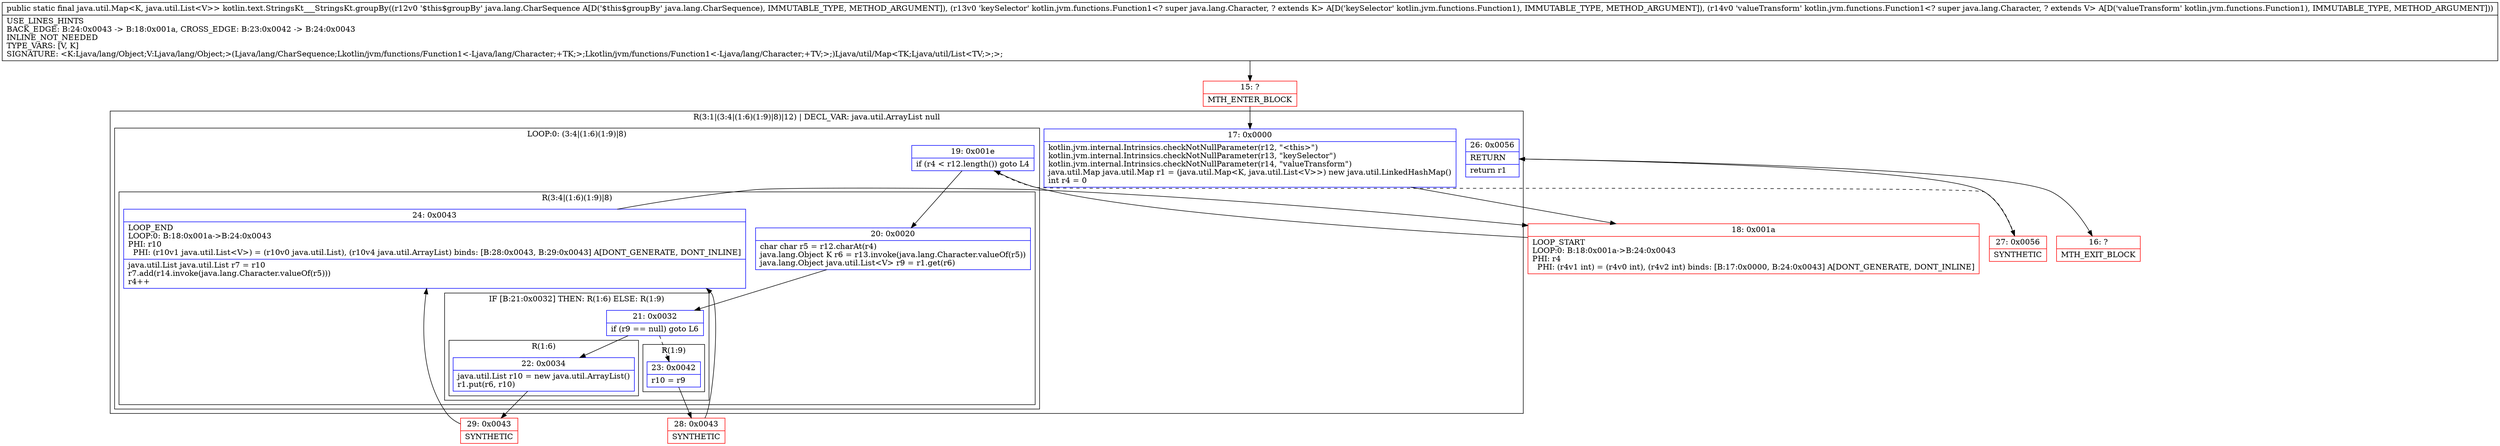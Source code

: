 digraph "CFG forkotlin.text.StringsKt___StringsKt.groupBy(Ljava\/lang\/CharSequence;Lkotlin\/jvm\/functions\/Function1;Lkotlin\/jvm\/functions\/Function1;)Ljava\/util\/Map;" {
subgraph cluster_Region_16726596 {
label = "R(3:1|(3:4|(1:6)(1:9)|8)|12) | DECL_VAR: java.util.ArrayList null\l";
node [shape=record,color=blue];
Node_17 [shape=record,label="{17\:\ 0x0000|kotlin.jvm.internal.Intrinsics.checkNotNullParameter(r12, \"\<this\>\")\lkotlin.jvm.internal.Intrinsics.checkNotNullParameter(r13, \"keySelector\")\lkotlin.jvm.internal.Intrinsics.checkNotNullParameter(r14, \"valueTransform\")\ljava.util.Map java.util.Map r1 = (java.util.Map\<K, java.util.List\<V\>\>) new java.util.LinkedHashMap()\lint r4 = 0\l}"];
subgraph cluster_LoopRegion_1820812143 {
label = "LOOP:0: (3:4|(1:6)(1:9)|8)";
node [shape=record,color=blue];
Node_19 [shape=record,label="{19\:\ 0x001e|if (r4 \< r12.length()) goto L4\l}"];
subgraph cluster_Region_1268791168 {
label = "R(3:4|(1:6)(1:9)|8)";
node [shape=record,color=blue];
Node_20 [shape=record,label="{20\:\ 0x0020|char char r5 = r12.charAt(r4)\ljava.lang.Object K r6 = r13.invoke(java.lang.Character.valueOf(r5))\ljava.lang.Object java.util.List\<V\> r9 = r1.get(r6)\l}"];
subgraph cluster_IfRegion_357779873 {
label = "IF [B:21:0x0032] THEN: R(1:6) ELSE: R(1:9)";
node [shape=record,color=blue];
Node_21 [shape=record,label="{21\:\ 0x0032|if (r9 == null) goto L6\l}"];
subgraph cluster_Region_2138147429 {
label = "R(1:6)";
node [shape=record,color=blue];
Node_22 [shape=record,label="{22\:\ 0x0034|java.util.List r10 = new java.util.ArrayList()\lr1.put(r6, r10)\l}"];
}
subgraph cluster_Region_1602576572 {
label = "R(1:9)";
node [shape=record,color=blue];
Node_23 [shape=record,label="{23\:\ 0x0042|r10 = r9\l}"];
}
}
Node_24 [shape=record,label="{24\:\ 0x0043|LOOP_END\lLOOP:0: B:18:0x001a\-\>B:24:0x0043\lPHI: r10 \l  PHI: (r10v1 java.util.List\<V\>) = (r10v0 java.util.List), (r10v4 java.util.ArrayList) binds: [B:28:0x0043, B:29:0x0043] A[DONT_GENERATE, DONT_INLINE]\l|java.util.List java.util.List r7 = r10\lr7.add(r14.invoke(java.lang.Character.valueOf(r5)))\lr4++\l}"];
}
}
Node_26 [shape=record,label="{26\:\ 0x0056|RETURN\l|return r1\l}"];
}
Node_15 [shape=record,color=red,label="{15\:\ ?|MTH_ENTER_BLOCK\l}"];
Node_18 [shape=record,color=red,label="{18\:\ 0x001a|LOOP_START\lLOOP:0: B:18:0x001a\-\>B:24:0x0043\lPHI: r4 \l  PHI: (r4v1 int) = (r4v0 int), (r4v2 int) binds: [B:17:0x0000, B:24:0x0043] A[DONT_GENERATE, DONT_INLINE]\l}"];
Node_29 [shape=record,color=red,label="{29\:\ 0x0043|SYNTHETIC\l}"];
Node_28 [shape=record,color=red,label="{28\:\ 0x0043|SYNTHETIC\l}"];
Node_27 [shape=record,color=red,label="{27\:\ 0x0056|SYNTHETIC\l}"];
Node_16 [shape=record,color=red,label="{16\:\ ?|MTH_EXIT_BLOCK\l}"];
MethodNode[shape=record,label="{public static final java.util.Map\<K, java.util.List\<V\>\> kotlin.text.StringsKt___StringsKt.groupBy((r12v0 '$this$groupBy' java.lang.CharSequence A[D('$this$groupBy' java.lang.CharSequence), IMMUTABLE_TYPE, METHOD_ARGUMENT]), (r13v0 'keySelector' kotlin.jvm.functions.Function1\<? super java.lang.Character, ? extends K\> A[D('keySelector' kotlin.jvm.functions.Function1), IMMUTABLE_TYPE, METHOD_ARGUMENT]), (r14v0 'valueTransform' kotlin.jvm.functions.Function1\<? super java.lang.Character, ? extends V\> A[D('valueTransform' kotlin.jvm.functions.Function1), IMMUTABLE_TYPE, METHOD_ARGUMENT]))  | USE_LINES_HINTS\lBACK_EDGE: B:24:0x0043 \-\> B:18:0x001a, CROSS_EDGE: B:23:0x0042 \-\> B:24:0x0043\lINLINE_NOT_NEEDED\lTYPE_VARS: [V, K]\lSIGNATURE: \<K:Ljava\/lang\/Object;V:Ljava\/lang\/Object;\>(Ljava\/lang\/CharSequence;Lkotlin\/jvm\/functions\/Function1\<\-Ljava\/lang\/Character;+TK;\>;Lkotlin\/jvm\/functions\/Function1\<\-Ljava\/lang\/Character;+TV;\>;)Ljava\/util\/Map\<TK;Ljava\/util\/List\<TV;\>;\>;\l}"];
MethodNode -> Node_15;Node_17 -> Node_18;
Node_19 -> Node_20;
Node_19 -> Node_27[style=dashed];
Node_20 -> Node_21;
Node_21 -> Node_22;
Node_21 -> Node_23[style=dashed];
Node_22 -> Node_29;
Node_23 -> Node_28;
Node_24 -> Node_18;
Node_26 -> Node_16;
Node_15 -> Node_17;
Node_18 -> Node_19;
Node_29 -> Node_24;
Node_28 -> Node_24;
Node_27 -> Node_26;
}

